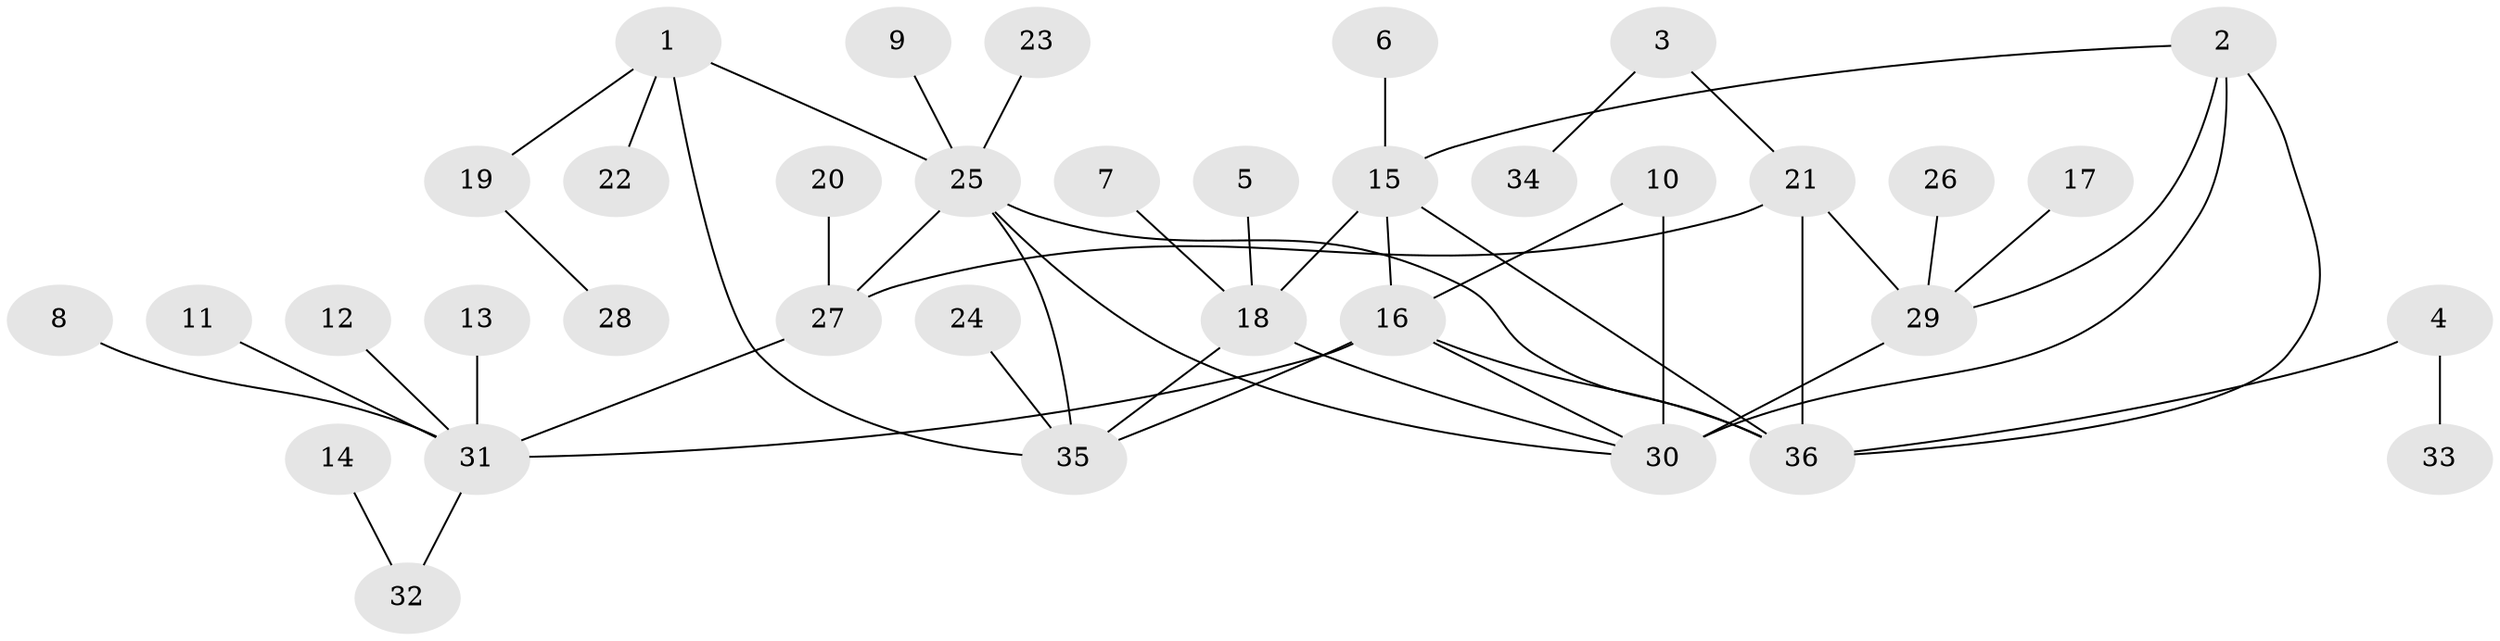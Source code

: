 // original degree distribution, {4: 0.07042253521126761, 6: 0.07042253521126761, 5: 0.014084507042253521, 10: 0.014084507042253521, 9: 0.014084507042253521, 7: 0.04225352112676056, 2: 0.14084507042253522, 1: 0.5492957746478874, 3: 0.08450704225352113}
// Generated by graph-tools (version 1.1) at 2025/02/03/09/25 03:02:52]
// undirected, 36 vertices, 48 edges
graph export_dot {
graph [start="1"]
  node [color=gray90,style=filled];
  1;
  2;
  3;
  4;
  5;
  6;
  7;
  8;
  9;
  10;
  11;
  12;
  13;
  14;
  15;
  16;
  17;
  18;
  19;
  20;
  21;
  22;
  23;
  24;
  25;
  26;
  27;
  28;
  29;
  30;
  31;
  32;
  33;
  34;
  35;
  36;
  1 -- 19 [weight=1.0];
  1 -- 22 [weight=1.0];
  1 -- 25 [weight=1.0];
  1 -- 35 [weight=1.0];
  2 -- 15 [weight=1.0];
  2 -- 29 [weight=1.0];
  2 -- 30 [weight=1.0];
  2 -- 36 [weight=1.0];
  3 -- 21 [weight=1.0];
  3 -- 34 [weight=1.0];
  4 -- 33 [weight=1.0];
  4 -- 36 [weight=1.0];
  5 -- 18 [weight=1.0];
  6 -- 15 [weight=1.0];
  7 -- 18 [weight=1.0];
  8 -- 31 [weight=1.0];
  9 -- 25 [weight=1.0];
  10 -- 16 [weight=1.0];
  10 -- 30 [weight=1.0];
  11 -- 31 [weight=1.0];
  12 -- 31 [weight=1.0];
  13 -- 31 [weight=1.0];
  14 -- 32 [weight=1.0];
  15 -- 16 [weight=1.0];
  15 -- 18 [weight=1.0];
  15 -- 36 [weight=1.0];
  16 -- 30 [weight=1.0];
  16 -- 31 [weight=2.0];
  16 -- 35 [weight=1.0];
  16 -- 36 [weight=1.0];
  17 -- 29 [weight=1.0];
  18 -- 30 [weight=1.0];
  18 -- 35 [weight=1.0];
  19 -- 28 [weight=1.0];
  20 -- 27 [weight=1.0];
  21 -- 27 [weight=2.0];
  21 -- 29 [weight=1.0];
  21 -- 36 [weight=1.0];
  23 -- 25 [weight=1.0];
  24 -- 35 [weight=1.0];
  25 -- 27 [weight=1.0];
  25 -- 30 [weight=1.0];
  25 -- 35 [weight=1.0];
  25 -- 36 [weight=1.0];
  26 -- 29 [weight=1.0];
  27 -- 31 [weight=1.0];
  29 -- 30 [weight=2.0];
  31 -- 32 [weight=1.0];
}

